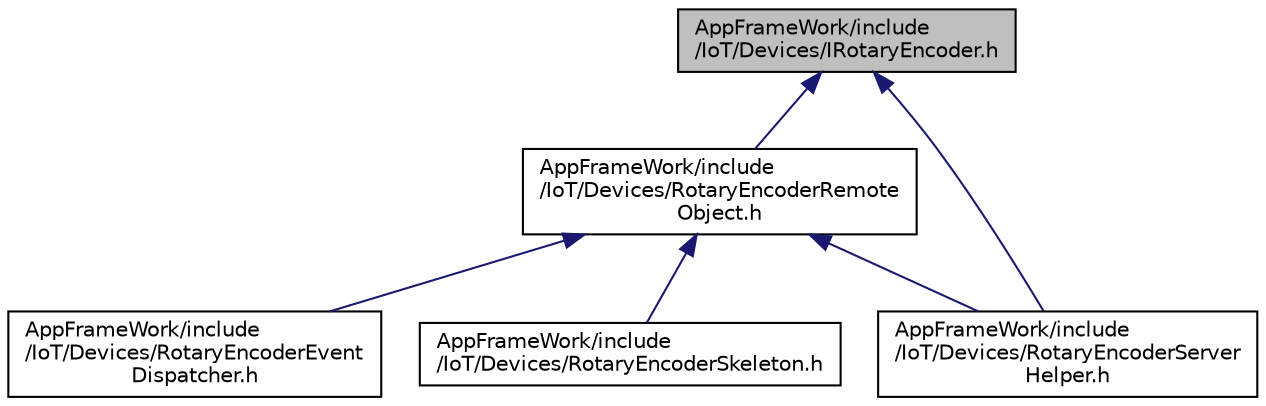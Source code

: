 digraph "AppFrameWork/include/IoT/Devices/IRotaryEncoder.h"
{
 // LATEX_PDF_SIZE
  edge [fontname="Helvetica",fontsize="10",labelfontname="Helvetica",labelfontsize="10"];
  node [fontname="Helvetica",fontsize="10",shape=record];
  Node1 [label="AppFrameWork/include\l/IoT/Devices/IRotaryEncoder.h",height=0.2,width=0.4,color="black", fillcolor="grey75", style="filled", fontcolor="black",tooltip=" "];
  Node1 -> Node2 [dir="back",color="midnightblue",fontsize="10",style="solid"];
  Node2 [label="AppFrameWork/include\l/IoT/Devices/RotaryEncoderRemote\lObject.h",height=0.2,width=0.4,color="black", fillcolor="white", style="filled",URL="$RotaryEncoderRemoteObject_8h.html",tooltip=" "];
  Node2 -> Node3 [dir="back",color="midnightblue",fontsize="10",style="solid"];
  Node3 [label="AppFrameWork/include\l/IoT/Devices/RotaryEncoderEvent\lDispatcher.h",height=0.2,width=0.4,color="black", fillcolor="white", style="filled",URL="$RotaryEncoderEventDispatcher_8h.html",tooltip=" "];
  Node2 -> Node4 [dir="back",color="midnightblue",fontsize="10",style="solid"];
  Node4 [label="AppFrameWork/include\l/IoT/Devices/RotaryEncoderServer\lHelper.h",height=0.2,width=0.4,color="black", fillcolor="white", style="filled",URL="$RotaryEncoderServerHelper_8h.html",tooltip=" "];
  Node2 -> Node5 [dir="back",color="midnightblue",fontsize="10",style="solid"];
  Node5 [label="AppFrameWork/include\l/IoT/Devices/RotaryEncoderSkeleton.h",height=0.2,width=0.4,color="black", fillcolor="white", style="filled",URL="$RotaryEncoderSkeleton_8h.html",tooltip=" "];
  Node1 -> Node4 [dir="back",color="midnightblue",fontsize="10",style="solid"];
}
